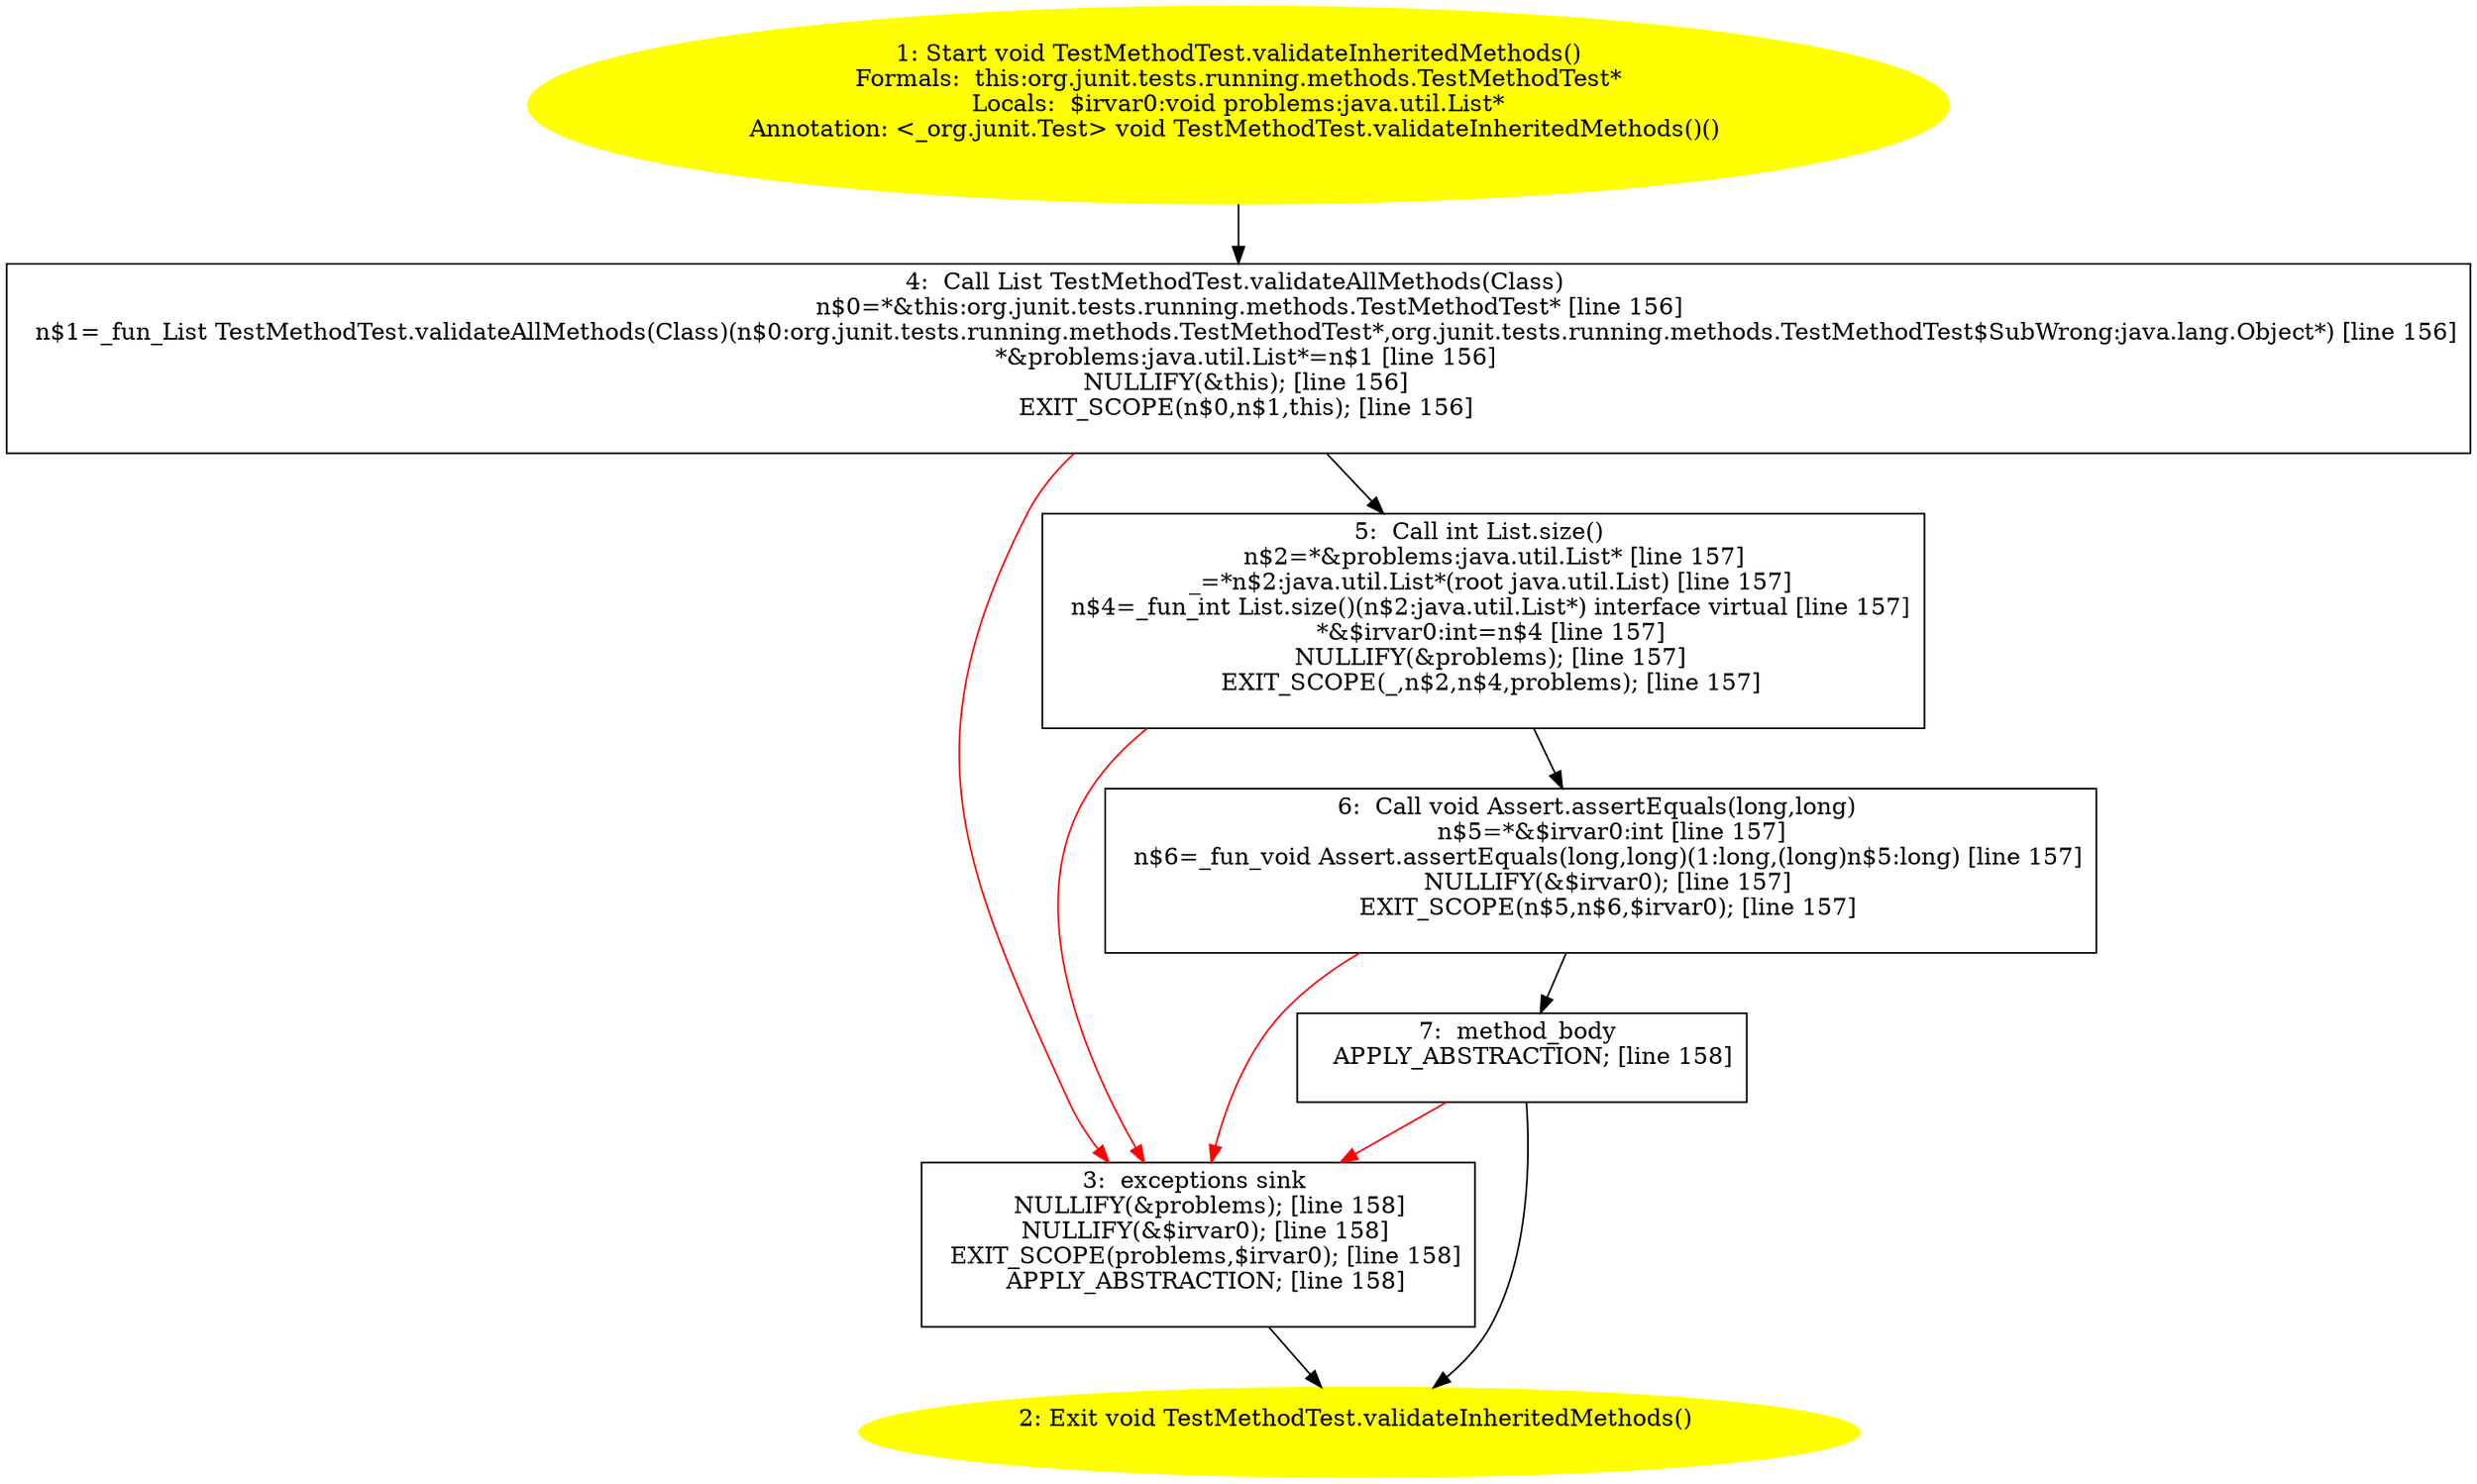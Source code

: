 /* @generated */
digraph cfg {
"org.junit.tests.running.methods.TestMethodTest.validateInheritedMethods():void.0dcbe4f38ccd7191c49bbb50736a3259_1" [label="1: Start void TestMethodTest.validateInheritedMethods()\nFormals:  this:org.junit.tests.running.methods.TestMethodTest*\nLocals:  $irvar0:void problems:java.util.List*\nAnnotation: <_org.junit.Test> void TestMethodTest.validateInheritedMethods()() \n  " color=yellow style=filled]
	

	 "org.junit.tests.running.methods.TestMethodTest.validateInheritedMethods():void.0dcbe4f38ccd7191c49bbb50736a3259_1" -> "org.junit.tests.running.methods.TestMethodTest.validateInheritedMethods():void.0dcbe4f38ccd7191c49bbb50736a3259_4" ;
"org.junit.tests.running.methods.TestMethodTest.validateInheritedMethods():void.0dcbe4f38ccd7191c49bbb50736a3259_2" [label="2: Exit void TestMethodTest.validateInheritedMethods() \n  " color=yellow style=filled]
	

"org.junit.tests.running.methods.TestMethodTest.validateInheritedMethods():void.0dcbe4f38ccd7191c49bbb50736a3259_3" [label="3:  exceptions sink \n   NULLIFY(&problems); [line 158]\n  NULLIFY(&$irvar0); [line 158]\n  EXIT_SCOPE(problems,$irvar0); [line 158]\n  APPLY_ABSTRACTION; [line 158]\n " shape="box"]
	

	 "org.junit.tests.running.methods.TestMethodTest.validateInheritedMethods():void.0dcbe4f38ccd7191c49bbb50736a3259_3" -> "org.junit.tests.running.methods.TestMethodTest.validateInheritedMethods():void.0dcbe4f38ccd7191c49bbb50736a3259_2" ;
"org.junit.tests.running.methods.TestMethodTest.validateInheritedMethods():void.0dcbe4f38ccd7191c49bbb50736a3259_4" [label="4:  Call List TestMethodTest.validateAllMethods(Class) \n   n$0=*&this:org.junit.tests.running.methods.TestMethodTest* [line 156]\n  n$1=_fun_List TestMethodTest.validateAllMethods(Class)(n$0:org.junit.tests.running.methods.TestMethodTest*,org.junit.tests.running.methods.TestMethodTest$SubWrong:java.lang.Object*) [line 156]\n  *&problems:java.util.List*=n$1 [line 156]\n  NULLIFY(&this); [line 156]\n  EXIT_SCOPE(n$0,n$1,this); [line 156]\n " shape="box"]
	

	 "org.junit.tests.running.methods.TestMethodTest.validateInheritedMethods():void.0dcbe4f38ccd7191c49bbb50736a3259_4" -> "org.junit.tests.running.methods.TestMethodTest.validateInheritedMethods():void.0dcbe4f38ccd7191c49bbb50736a3259_5" ;
	 "org.junit.tests.running.methods.TestMethodTest.validateInheritedMethods():void.0dcbe4f38ccd7191c49bbb50736a3259_4" -> "org.junit.tests.running.methods.TestMethodTest.validateInheritedMethods():void.0dcbe4f38ccd7191c49bbb50736a3259_3" [color="red" ];
"org.junit.tests.running.methods.TestMethodTest.validateInheritedMethods():void.0dcbe4f38ccd7191c49bbb50736a3259_5" [label="5:  Call int List.size() \n   n$2=*&problems:java.util.List* [line 157]\n  _=*n$2:java.util.List*(root java.util.List) [line 157]\n  n$4=_fun_int List.size()(n$2:java.util.List*) interface virtual [line 157]\n  *&$irvar0:int=n$4 [line 157]\n  NULLIFY(&problems); [line 157]\n  EXIT_SCOPE(_,n$2,n$4,problems); [line 157]\n " shape="box"]
	

	 "org.junit.tests.running.methods.TestMethodTest.validateInheritedMethods():void.0dcbe4f38ccd7191c49bbb50736a3259_5" -> "org.junit.tests.running.methods.TestMethodTest.validateInheritedMethods():void.0dcbe4f38ccd7191c49bbb50736a3259_6" ;
	 "org.junit.tests.running.methods.TestMethodTest.validateInheritedMethods():void.0dcbe4f38ccd7191c49bbb50736a3259_5" -> "org.junit.tests.running.methods.TestMethodTest.validateInheritedMethods():void.0dcbe4f38ccd7191c49bbb50736a3259_3" [color="red" ];
"org.junit.tests.running.methods.TestMethodTest.validateInheritedMethods():void.0dcbe4f38ccd7191c49bbb50736a3259_6" [label="6:  Call void Assert.assertEquals(long,long) \n   n$5=*&$irvar0:int [line 157]\n  n$6=_fun_void Assert.assertEquals(long,long)(1:long,(long)n$5:long) [line 157]\n  NULLIFY(&$irvar0); [line 157]\n  EXIT_SCOPE(n$5,n$6,$irvar0); [line 157]\n " shape="box"]
	

	 "org.junit.tests.running.methods.TestMethodTest.validateInheritedMethods():void.0dcbe4f38ccd7191c49bbb50736a3259_6" -> "org.junit.tests.running.methods.TestMethodTest.validateInheritedMethods():void.0dcbe4f38ccd7191c49bbb50736a3259_7" ;
	 "org.junit.tests.running.methods.TestMethodTest.validateInheritedMethods():void.0dcbe4f38ccd7191c49bbb50736a3259_6" -> "org.junit.tests.running.methods.TestMethodTest.validateInheritedMethods():void.0dcbe4f38ccd7191c49bbb50736a3259_3" [color="red" ];
"org.junit.tests.running.methods.TestMethodTest.validateInheritedMethods():void.0dcbe4f38ccd7191c49bbb50736a3259_7" [label="7:  method_body \n   APPLY_ABSTRACTION; [line 158]\n " shape="box"]
	

	 "org.junit.tests.running.methods.TestMethodTest.validateInheritedMethods():void.0dcbe4f38ccd7191c49bbb50736a3259_7" -> "org.junit.tests.running.methods.TestMethodTest.validateInheritedMethods():void.0dcbe4f38ccd7191c49bbb50736a3259_2" ;
	 "org.junit.tests.running.methods.TestMethodTest.validateInheritedMethods():void.0dcbe4f38ccd7191c49bbb50736a3259_7" -> "org.junit.tests.running.methods.TestMethodTest.validateInheritedMethods():void.0dcbe4f38ccd7191c49bbb50736a3259_3" [color="red" ];
}
